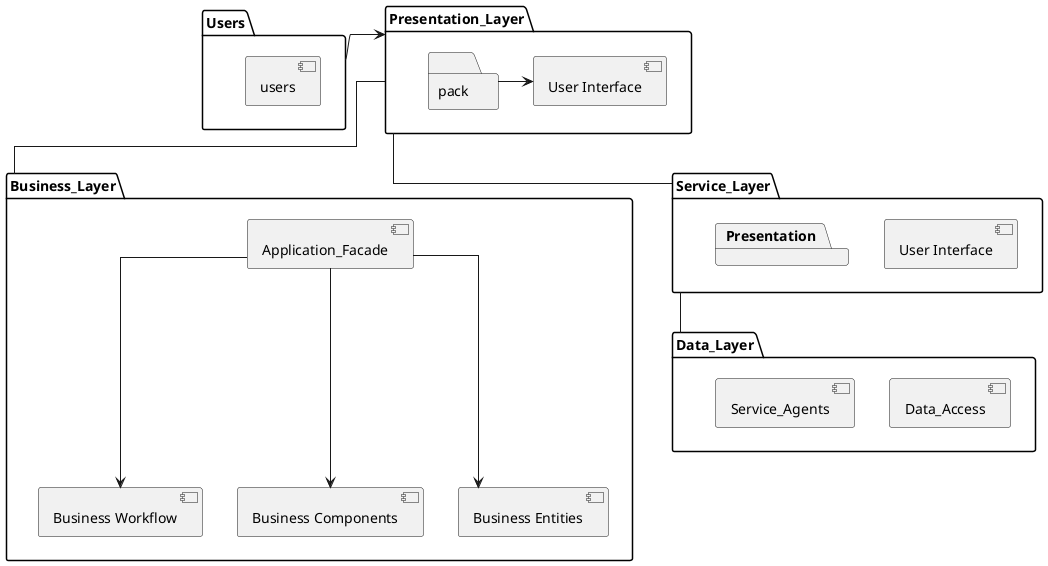 ```plantuml
   @startuml Package Diagram
   package Users {
     [users]
   }
   package Presentation_Layer {
     package [User_Interface] as "User Interface"
     folder pack
    
   }
   package Service_Layer {
     package [User_Interface_2] as "User Interface"
     package Presentation
    
   }
   package Business_Layer {
     package [Application_Facade]
     package [Business Workflow]
     package [Business Components]
     package [Business Entities]
    
   }
   package Data_Layer{
    package [Data_Access]
    package [Service_Agents]
   }
   [Application_Facade]--->[Business Workflow]
   [Application_Facade]--->[Business Components]
   [Application_Facade]--->[Business Entities]
   skinparam linetype polyline
   skinparam linetype ortho
   Users -right->Presentation_Layer
   Presentation_Layer -down-Business_Layer
   Presentation_Layer--Service_Layer
   Service_Layer --Data_Layer
   pack -right->[User_Interface]
   
   @enduml
